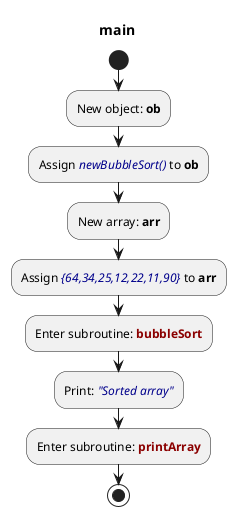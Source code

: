 @startuml
title main
start
:New object: <b>ob</b>;
:Assign <color:darkblue><i>newBubbleSort()</i></color> to <b>ob</b>;
:New array: <b>arr</b>;
:Assign <color:darkblue><i>{64,34,25,12,22,11,90}</i></color> to <b>arr</b>;
:Enter subroutine: <color:darkred><b>bubbleSort</b></color>;
:Print: <color:darkblue><i>"Sorted array"</i></color>;
:Enter subroutine: <color:darkred><b>printArray</b></color>;
stop
@enduml
